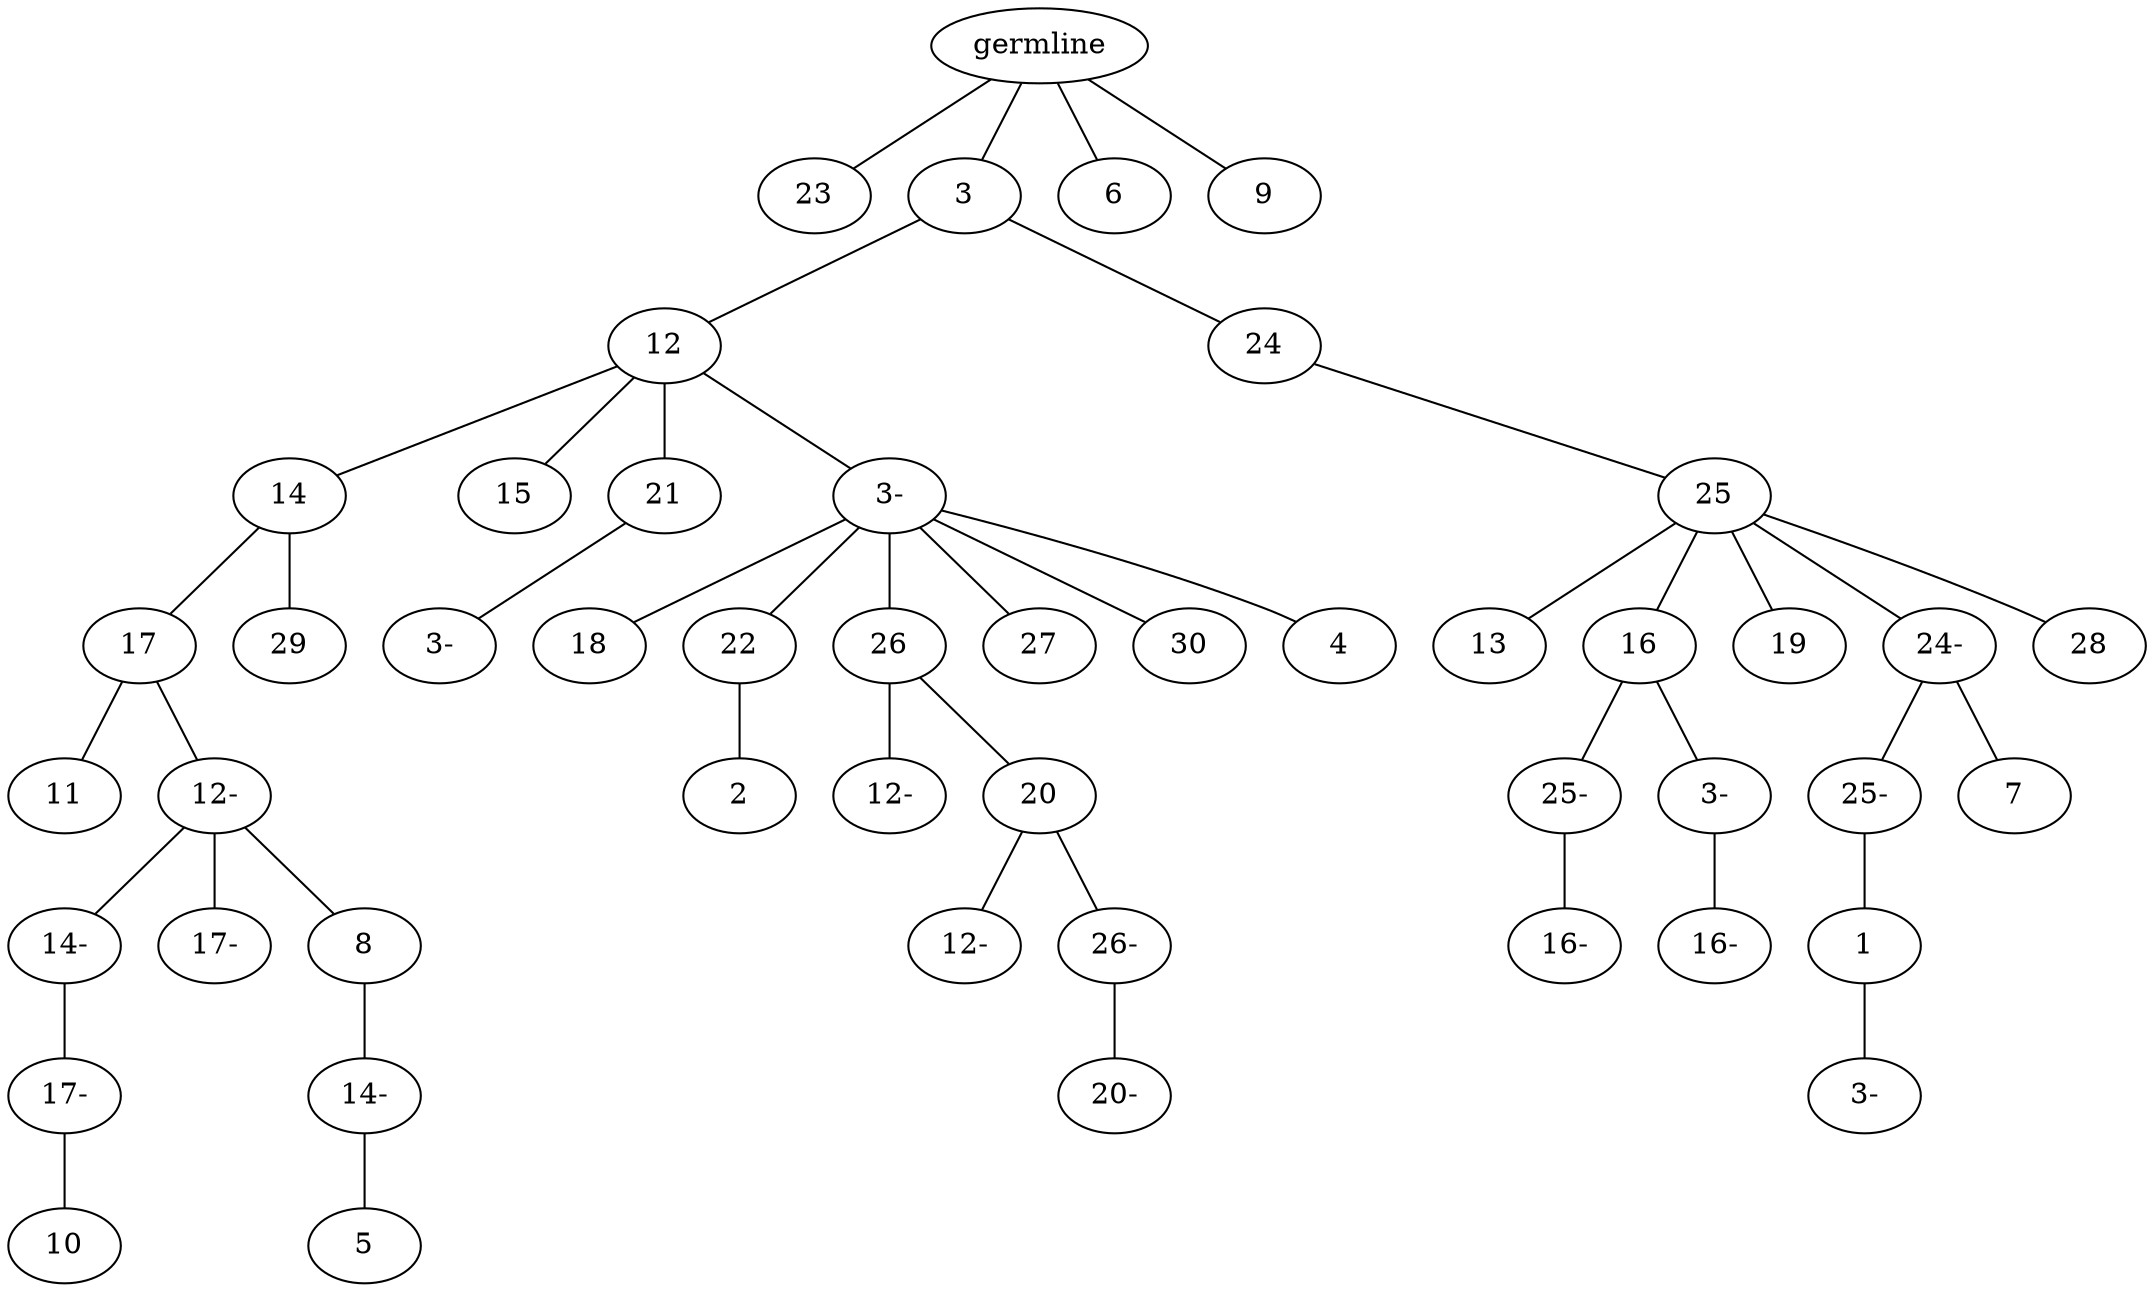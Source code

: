 graph tree {
    "140003426731968" [label="germline"];
    "140003427005632" [label="23"];
    "140003427005536" [label="3"];
    "140003426939136" [label="12"];
    "140003426940096" [label="14"];
    "140003426939328" [label="17"];
    "140003426941152" [label="11"];
    "140003426942928" [label="12-"];
    "140003426939952" [label="14-"];
    "140003426939808" [label="17-"];
    "140003426940912" [label="10"];
    "140003426941968" [label="17-"];
    "140003426942688" [label="8"];
    "140003426939232" [label="14-"];
    "140003426939088" [label="5"];
    "140003426938944" [label="29"];
    "140003426942064" [label="15"];
    "140003426939904" [label="21"];
    "140003426565136" [label="3-"];
    "140003426939376" [label="3-"];
    "140003426940960" [label="18"];
    "140003426942832" [label="22"];
    "140003426940672" [label="2"];
    "140003426565040" [label="26"];
    "140003426984192" [label="12-"];
    "140003426985248" [label="20"];
    "140003426985296" [label="12-"];
    "140003427005008" [label="26-"];
    "140003427007504" [label="20-"];
    "140003426562688" [label="27"];
    "140003426984624" [label="30"];
    "140003426614816" [label="4"];
    "140003426614768" [label="24"];
    "140003427006592" [label="25"];
    "140003426730816" [label="13"];
    "140003426730720" [label="16"];
    "140003426731392" [label="25-"];
    "140003426730480" [label="16-"];
    "140003426731056" [label="3-"];
    "140003426731536" [label="16-"];
    "140003426732688" [label="19"];
    "140003426732352" [label="24-"];
    "140003426730288" [label="25-"];
    "140003426673712" [label="1"];
    "140003426674624" [label="3-"];
    "140003426731584" [label="7"];
    "140003426731152" [label="28"];
    "140003426984048" [label="6"];
    "140003426987648" [label="9"];
    "140003426731968" -- "140003427005632";
    "140003426731968" -- "140003427005536";
    "140003426731968" -- "140003426984048";
    "140003426731968" -- "140003426987648";
    "140003427005536" -- "140003426939136";
    "140003427005536" -- "140003426614768";
    "140003426939136" -- "140003426940096";
    "140003426939136" -- "140003426942064";
    "140003426939136" -- "140003426939904";
    "140003426939136" -- "140003426939376";
    "140003426940096" -- "140003426939328";
    "140003426940096" -- "140003426938944";
    "140003426939328" -- "140003426941152";
    "140003426939328" -- "140003426942928";
    "140003426942928" -- "140003426939952";
    "140003426942928" -- "140003426941968";
    "140003426942928" -- "140003426942688";
    "140003426939952" -- "140003426939808";
    "140003426939808" -- "140003426940912";
    "140003426942688" -- "140003426939232";
    "140003426939232" -- "140003426939088";
    "140003426939904" -- "140003426565136";
    "140003426939376" -- "140003426940960";
    "140003426939376" -- "140003426942832";
    "140003426939376" -- "140003426565040";
    "140003426939376" -- "140003426562688";
    "140003426939376" -- "140003426984624";
    "140003426939376" -- "140003426614816";
    "140003426942832" -- "140003426940672";
    "140003426565040" -- "140003426984192";
    "140003426565040" -- "140003426985248";
    "140003426985248" -- "140003426985296";
    "140003426985248" -- "140003427005008";
    "140003427005008" -- "140003427007504";
    "140003426614768" -- "140003427006592";
    "140003427006592" -- "140003426730816";
    "140003427006592" -- "140003426730720";
    "140003427006592" -- "140003426732688";
    "140003427006592" -- "140003426732352";
    "140003427006592" -- "140003426731152";
    "140003426730720" -- "140003426731392";
    "140003426730720" -- "140003426731056";
    "140003426731392" -- "140003426730480";
    "140003426731056" -- "140003426731536";
    "140003426732352" -- "140003426730288";
    "140003426732352" -- "140003426731584";
    "140003426730288" -- "140003426673712";
    "140003426673712" -- "140003426674624";
}
